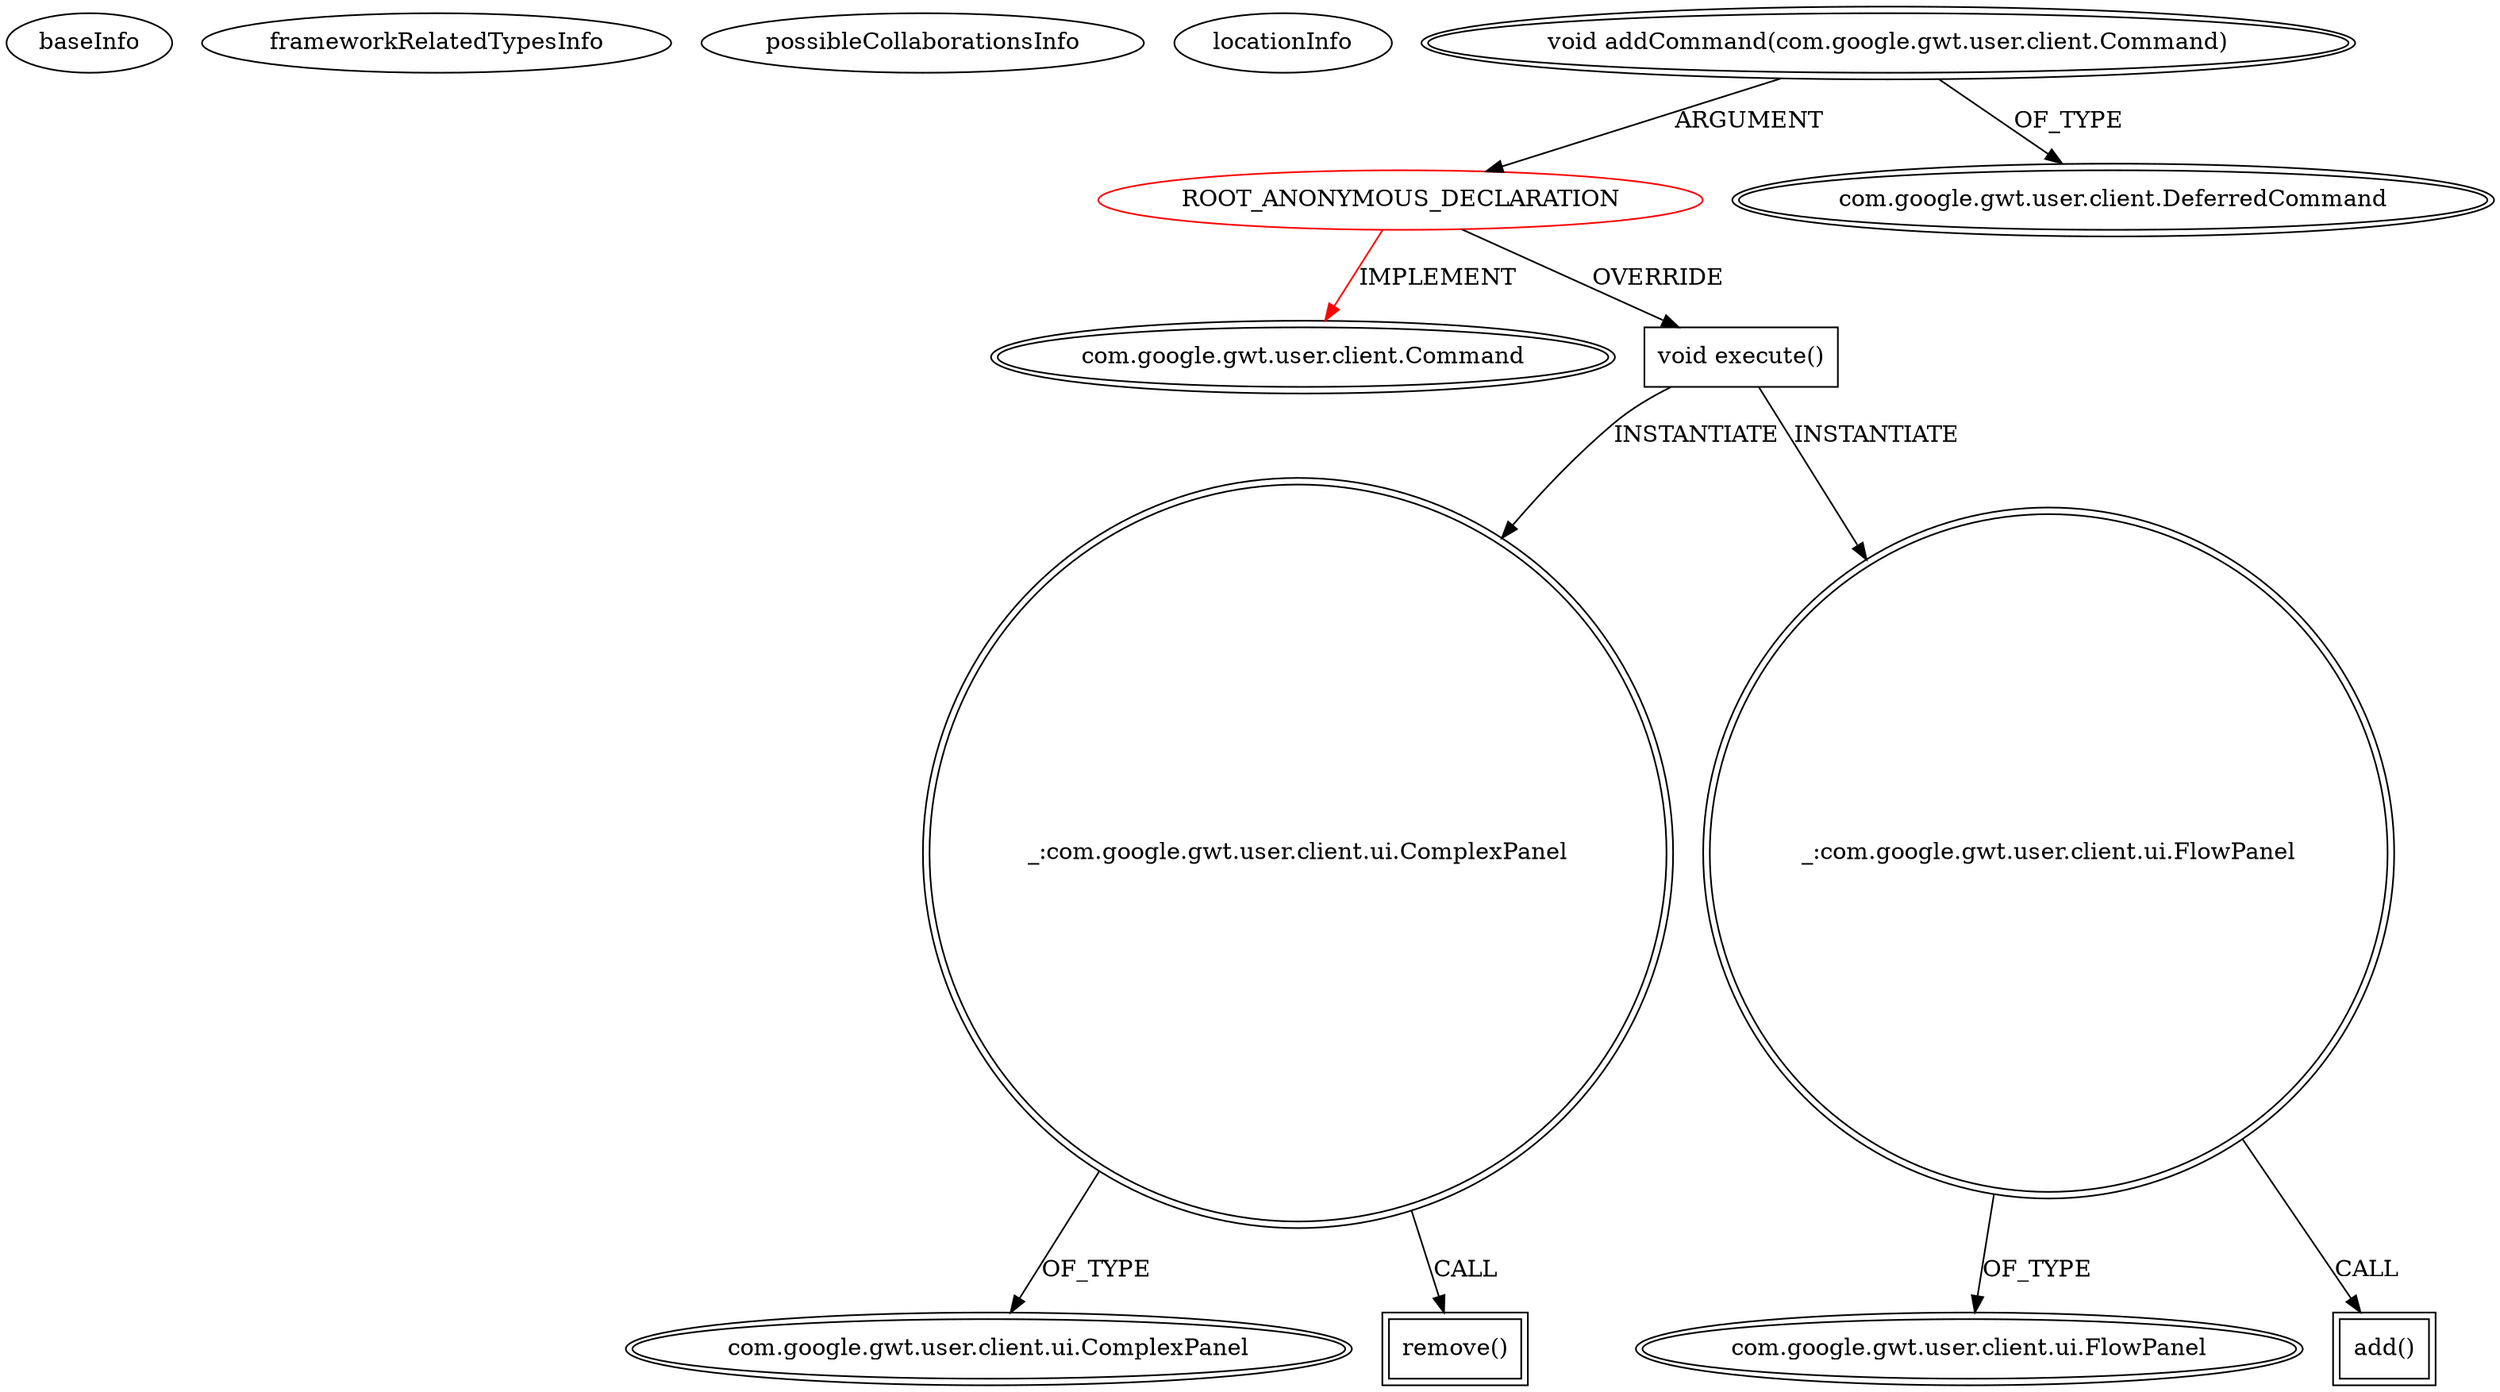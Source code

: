 digraph {
baseInfo[graphId=2977,category="extension_graph",isAnonymous=true,possibleRelation=false]
frameworkRelatedTypesInfo[0="com.google.gwt.user.client.Command"]
possibleCollaborationsInfo[]
locationInfo[projectName="hmiguellima-ugat",filePath="/hmiguellima-ugat/ugat-master/src/org/ucp/gwt/widgets/CMenu.java",contextSignature="void onLoad()",graphId="2977"]
0[label="ROOT_ANONYMOUS_DECLARATION",vertexType="ROOT_ANONYMOUS_DECLARATION",isFrameworkType=false,color=red]
1[label="com.google.gwt.user.client.Command",vertexType="FRAMEWORK_INTERFACE_TYPE",isFrameworkType=true,peripheries=2]
2[label="void addCommand(com.google.gwt.user.client.Command)",vertexType="OUTSIDE_CALL",isFrameworkType=true,peripheries=2]
3[label="com.google.gwt.user.client.DeferredCommand",vertexType="FRAMEWORK_CLASS_TYPE",isFrameworkType=true,peripheries=2]
4[label="void execute()",vertexType="OVERRIDING_METHOD_DECLARATION",isFrameworkType=false,shape=box]
5[label="_:com.google.gwt.user.client.ui.ComplexPanel",vertexType="VARIABLE_EXPRESION",isFrameworkType=true,peripheries=2,shape=circle]
7[label="com.google.gwt.user.client.ui.ComplexPanel",vertexType="FRAMEWORK_CLASS_TYPE",isFrameworkType=true,peripheries=2]
6[label="remove()",vertexType="INSIDE_CALL",isFrameworkType=true,peripheries=2,shape=box]
8[label="_:com.google.gwt.user.client.ui.FlowPanel",vertexType="VARIABLE_EXPRESION",isFrameworkType=true,peripheries=2,shape=circle]
10[label="com.google.gwt.user.client.ui.FlowPanel",vertexType="FRAMEWORK_CLASS_TYPE",isFrameworkType=true,peripheries=2]
9[label="add()",vertexType="INSIDE_CALL",isFrameworkType=true,peripheries=2,shape=box]
0->1[label="IMPLEMENT",color=red]
2->0[label="ARGUMENT"]
2->3[label="OF_TYPE"]
0->4[label="OVERRIDE"]
4->5[label="INSTANTIATE"]
5->7[label="OF_TYPE"]
5->6[label="CALL"]
4->8[label="INSTANTIATE"]
8->10[label="OF_TYPE"]
8->9[label="CALL"]
}
